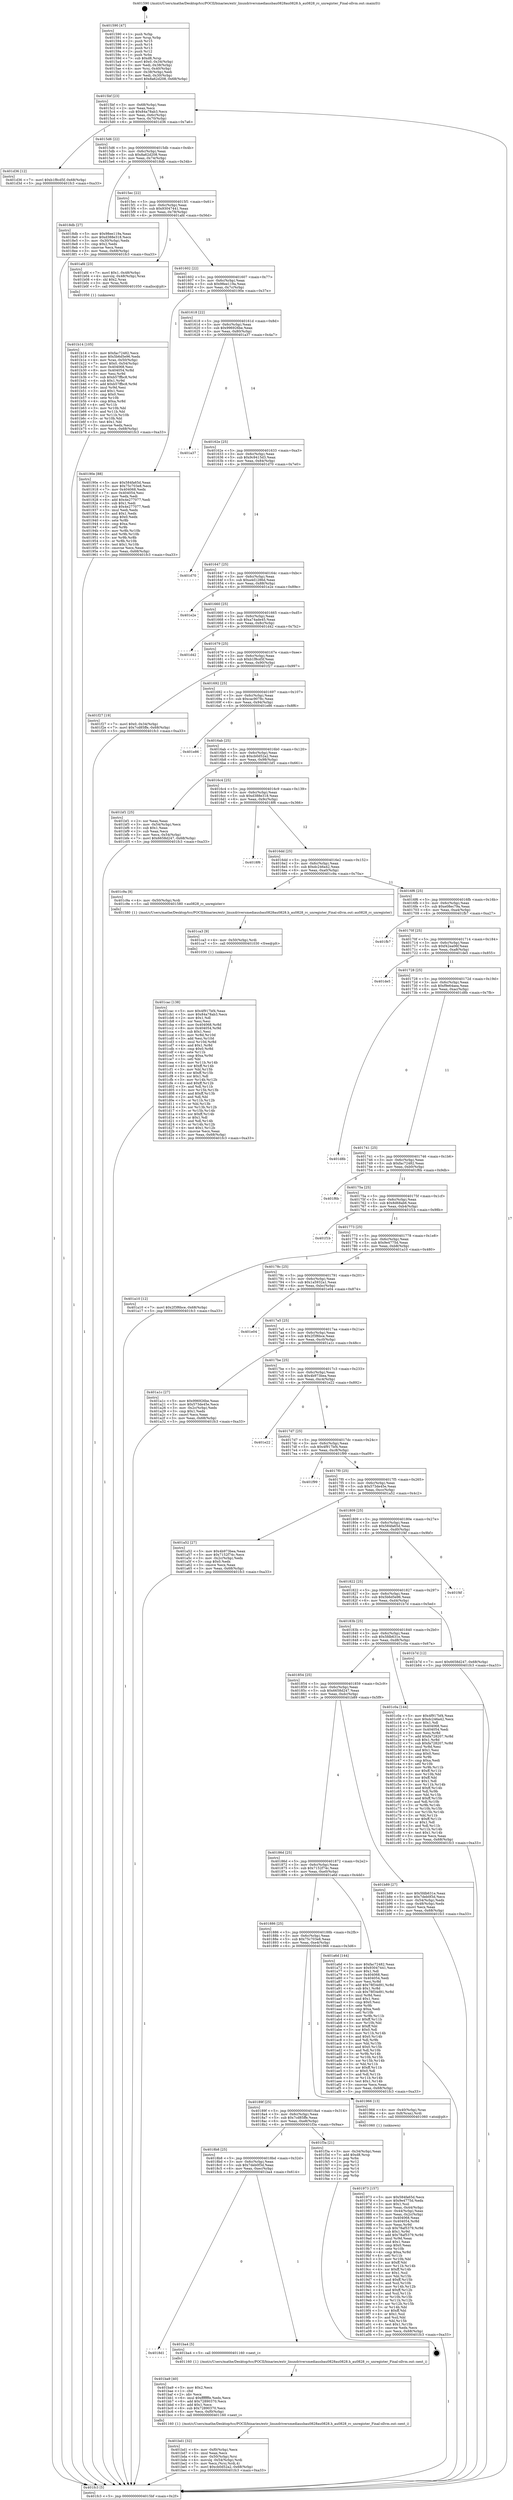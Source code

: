 digraph "0x401590" {
  label = "0x401590 (/mnt/c/Users/mathe/Desktop/tcc/POCII/binaries/extr_linuxdriversmediausbau0828au0828.h_au0828_rc_unregister_Final-ollvm.out::main(0))"
  labelloc = "t"
  node[shape=record]

  Entry [label="",width=0.3,height=0.3,shape=circle,fillcolor=black,style=filled]
  "0x4015bf" [label="{
     0x4015bf [23]\l
     | [instrs]\l
     &nbsp;&nbsp;0x4015bf \<+3\>: mov -0x68(%rbp),%eax\l
     &nbsp;&nbsp;0x4015c2 \<+2\>: mov %eax,%ecx\l
     &nbsp;&nbsp;0x4015c4 \<+6\>: sub $0x84a78ab3,%ecx\l
     &nbsp;&nbsp;0x4015ca \<+3\>: mov %eax,-0x6c(%rbp)\l
     &nbsp;&nbsp;0x4015cd \<+3\>: mov %ecx,-0x70(%rbp)\l
     &nbsp;&nbsp;0x4015d0 \<+6\>: je 0000000000401d36 \<main+0x7a6\>\l
  }"]
  "0x401d36" [label="{
     0x401d36 [12]\l
     | [instrs]\l
     &nbsp;&nbsp;0x401d36 \<+7\>: movl $0xb1f8cd5f,-0x68(%rbp)\l
     &nbsp;&nbsp;0x401d3d \<+5\>: jmp 0000000000401fc3 \<main+0xa33\>\l
  }"]
  "0x4015d6" [label="{
     0x4015d6 [22]\l
     | [instrs]\l
     &nbsp;&nbsp;0x4015d6 \<+5\>: jmp 00000000004015db \<main+0x4b\>\l
     &nbsp;&nbsp;0x4015db \<+3\>: mov -0x6c(%rbp),%eax\l
     &nbsp;&nbsp;0x4015de \<+5\>: sub $0x8a62d208,%eax\l
     &nbsp;&nbsp;0x4015e3 \<+3\>: mov %eax,-0x74(%rbp)\l
     &nbsp;&nbsp;0x4015e6 \<+6\>: je 00000000004018db \<main+0x34b\>\l
  }"]
  Exit [label="",width=0.3,height=0.3,shape=circle,fillcolor=black,style=filled,peripheries=2]
  "0x4018db" [label="{
     0x4018db [27]\l
     | [instrs]\l
     &nbsp;&nbsp;0x4018db \<+5\>: mov $0x98ee119a,%eax\l
     &nbsp;&nbsp;0x4018e0 \<+5\>: mov $0xd388e318,%ecx\l
     &nbsp;&nbsp;0x4018e5 \<+3\>: mov -0x30(%rbp),%edx\l
     &nbsp;&nbsp;0x4018e8 \<+3\>: cmp $0x2,%edx\l
     &nbsp;&nbsp;0x4018eb \<+3\>: cmovne %ecx,%eax\l
     &nbsp;&nbsp;0x4018ee \<+3\>: mov %eax,-0x68(%rbp)\l
     &nbsp;&nbsp;0x4018f1 \<+5\>: jmp 0000000000401fc3 \<main+0xa33\>\l
  }"]
  "0x4015ec" [label="{
     0x4015ec [22]\l
     | [instrs]\l
     &nbsp;&nbsp;0x4015ec \<+5\>: jmp 00000000004015f1 \<main+0x61\>\l
     &nbsp;&nbsp;0x4015f1 \<+3\>: mov -0x6c(%rbp),%eax\l
     &nbsp;&nbsp;0x4015f4 \<+5\>: sub $0x93047441,%eax\l
     &nbsp;&nbsp;0x4015f9 \<+3\>: mov %eax,-0x78(%rbp)\l
     &nbsp;&nbsp;0x4015fc \<+6\>: je 0000000000401afd \<main+0x56d\>\l
  }"]
  "0x401fc3" [label="{
     0x401fc3 [5]\l
     | [instrs]\l
     &nbsp;&nbsp;0x401fc3 \<+5\>: jmp 00000000004015bf \<main+0x2f\>\l
  }"]
  "0x401590" [label="{
     0x401590 [47]\l
     | [instrs]\l
     &nbsp;&nbsp;0x401590 \<+1\>: push %rbp\l
     &nbsp;&nbsp;0x401591 \<+3\>: mov %rsp,%rbp\l
     &nbsp;&nbsp;0x401594 \<+2\>: push %r15\l
     &nbsp;&nbsp;0x401596 \<+2\>: push %r14\l
     &nbsp;&nbsp;0x401598 \<+2\>: push %r13\l
     &nbsp;&nbsp;0x40159a \<+2\>: push %r12\l
     &nbsp;&nbsp;0x40159c \<+1\>: push %rbx\l
     &nbsp;&nbsp;0x40159d \<+7\>: sub $0xd8,%rsp\l
     &nbsp;&nbsp;0x4015a4 \<+7\>: movl $0x0,-0x34(%rbp)\l
     &nbsp;&nbsp;0x4015ab \<+3\>: mov %edi,-0x38(%rbp)\l
     &nbsp;&nbsp;0x4015ae \<+4\>: mov %rsi,-0x40(%rbp)\l
     &nbsp;&nbsp;0x4015b2 \<+3\>: mov -0x38(%rbp),%edi\l
     &nbsp;&nbsp;0x4015b5 \<+3\>: mov %edi,-0x30(%rbp)\l
     &nbsp;&nbsp;0x4015b8 \<+7\>: movl $0x8a62d208,-0x68(%rbp)\l
  }"]
  "0x401cac" [label="{
     0x401cac [138]\l
     | [instrs]\l
     &nbsp;&nbsp;0x401cac \<+5\>: mov $0x4f917bf4,%eax\l
     &nbsp;&nbsp;0x401cb1 \<+5\>: mov $0x84a78ab3,%ecx\l
     &nbsp;&nbsp;0x401cb6 \<+2\>: mov $0x1,%dl\l
     &nbsp;&nbsp;0x401cb8 \<+2\>: xor %esi,%esi\l
     &nbsp;&nbsp;0x401cba \<+8\>: mov 0x404068,%r8d\l
     &nbsp;&nbsp;0x401cc2 \<+8\>: mov 0x404054,%r9d\l
     &nbsp;&nbsp;0x401cca \<+3\>: sub $0x1,%esi\l
     &nbsp;&nbsp;0x401ccd \<+3\>: mov %r8d,%r10d\l
     &nbsp;&nbsp;0x401cd0 \<+3\>: add %esi,%r10d\l
     &nbsp;&nbsp;0x401cd3 \<+4\>: imul %r10d,%r8d\l
     &nbsp;&nbsp;0x401cd7 \<+4\>: and $0x1,%r8d\l
     &nbsp;&nbsp;0x401cdb \<+4\>: cmp $0x0,%r8d\l
     &nbsp;&nbsp;0x401cdf \<+4\>: sete %r11b\l
     &nbsp;&nbsp;0x401ce3 \<+4\>: cmp $0xa,%r9d\l
     &nbsp;&nbsp;0x401ce7 \<+3\>: setl %bl\l
     &nbsp;&nbsp;0x401cea \<+3\>: mov %r11b,%r14b\l
     &nbsp;&nbsp;0x401ced \<+4\>: xor $0xff,%r14b\l
     &nbsp;&nbsp;0x401cf1 \<+3\>: mov %bl,%r15b\l
     &nbsp;&nbsp;0x401cf4 \<+4\>: xor $0xff,%r15b\l
     &nbsp;&nbsp;0x401cf8 \<+3\>: xor $0x1,%dl\l
     &nbsp;&nbsp;0x401cfb \<+3\>: mov %r14b,%r12b\l
     &nbsp;&nbsp;0x401cfe \<+4\>: and $0xff,%r12b\l
     &nbsp;&nbsp;0x401d02 \<+3\>: and %dl,%r11b\l
     &nbsp;&nbsp;0x401d05 \<+3\>: mov %r15b,%r13b\l
     &nbsp;&nbsp;0x401d08 \<+4\>: and $0xff,%r13b\l
     &nbsp;&nbsp;0x401d0c \<+2\>: and %dl,%bl\l
     &nbsp;&nbsp;0x401d0e \<+3\>: or %r11b,%r12b\l
     &nbsp;&nbsp;0x401d11 \<+3\>: or %bl,%r13b\l
     &nbsp;&nbsp;0x401d14 \<+3\>: xor %r13b,%r12b\l
     &nbsp;&nbsp;0x401d17 \<+3\>: or %r15b,%r14b\l
     &nbsp;&nbsp;0x401d1a \<+4\>: xor $0xff,%r14b\l
     &nbsp;&nbsp;0x401d1e \<+3\>: or $0x1,%dl\l
     &nbsp;&nbsp;0x401d21 \<+3\>: and %dl,%r14b\l
     &nbsp;&nbsp;0x401d24 \<+3\>: or %r14b,%r12b\l
     &nbsp;&nbsp;0x401d27 \<+4\>: test $0x1,%r12b\l
     &nbsp;&nbsp;0x401d2b \<+3\>: cmovne %ecx,%eax\l
     &nbsp;&nbsp;0x401d2e \<+3\>: mov %eax,-0x68(%rbp)\l
     &nbsp;&nbsp;0x401d31 \<+5\>: jmp 0000000000401fc3 \<main+0xa33\>\l
  }"]
  "0x401afd" [label="{
     0x401afd [23]\l
     | [instrs]\l
     &nbsp;&nbsp;0x401afd \<+7\>: movl $0x1,-0x48(%rbp)\l
     &nbsp;&nbsp;0x401b04 \<+4\>: movslq -0x48(%rbp),%rax\l
     &nbsp;&nbsp;0x401b08 \<+4\>: shl $0x2,%rax\l
     &nbsp;&nbsp;0x401b0c \<+3\>: mov %rax,%rdi\l
     &nbsp;&nbsp;0x401b0f \<+5\>: call 0000000000401050 \<malloc@plt\>\l
     | [calls]\l
     &nbsp;&nbsp;0x401050 \{1\} (unknown)\l
  }"]
  "0x401602" [label="{
     0x401602 [22]\l
     | [instrs]\l
     &nbsp;&nbsp;0x401602 \<+5\>: jmp 0000000000401607 \<main+0x77\>\l
     &nbsp;&nbsp;0x401607 \<+3\>: mov -0x6c(%rbp),%eax\l
     &nbsp;&nbsp;0x40160a \<+5\>: sub $0x98ee119a,%eax\l
     &nbsp;&nbsp;0x40160f \<+3\>: mov %eax,-0x7c(%rbp)\l
     &nbsp;&nbsp;0x401612 \<+6\>: je 000000000040190e \<main+0x37e\>\l
  }"]
  "0x401ca3" [label="{
     0x401ca3 [9]\l
     | [instrs]\l
     &nbsp;&nbsp;0x401ca3 \<+4\>: mov -0x50(%rbp),%rdi\l
     &nbsp;&nbsp;0x401ca7 \<+5\>: call 0000000000401030 \<free@plt\>\l
     | [calls]\l
     &nbsp;&nbsp;0x401030 \{1\} (unknown)\l
  }"]
  "0x40190e" [label="{
     0x40190e [88]\l
     | [instrs]\l
     &nbsp;&nbsp;0x40190e \<+5\>: mov $0x584fa65d,%eax\l
     &nbsp;&nbsp;0x401913 \<+5\>: mov $0x75c703e8,%ecx\l
     &nbsp;&nbsp;0x401918 \<+7\>: mov 0x404068,%edx\l
     &nbsp;&nbsp;0x40191f \<+7\>: mov 0x404054,%esi\l
     &nbsp;&nbsp;0x401926 \<+2\>: mov %edx,%edi\l
     &nbsp;&nbsp;0x401928 \<+6\>: add $0x4e277077,%edi\l
     &nbsp;&nbsp;0x40192e \<+3\>: sub $0x1,%edi\l
     &nbsp;&nbsp;0x401931 \<+6\>: sub $0x4e277077,%edi\l
     &nbsp;&nbsp;0x401937 \<+3\>: imul %edi,%edx\l
     &nbsp;&nbsp;0x40193a \<+3\>: and $0x1,%edx\l
     &nbsp;&nbsp;0x40193d \<+3\>: cmp $0x0,%edx\l
     &nbsp;&nbsp;0x401940 \<+4\>: sete %r8b\l
     &nbsp;&nbsp;0x401944 \<+3\>: cmp $0xa,%esi\l
     &nbsp;&nbsp;0x401947 \<+4\>: setl %r9b\l
     &nbsp;&nbsp;0x40194b \<+3\>: mov %r8b,%r10b\l
     &nbsp;&nbsp;0x40194e \<+3\>: and %r9b,%r10b\l
     &nbsp;&nbsp;0x401951 \<+3\>: xor %r9b,%r8b\l
     &nbsp;&nbsp;0x401954 \<+3\>: or %r8b,%r10b\l
     &nbsp;&nbsp;0x401957 \<+4\>: test $0x1,%r10b\l
     &nbsp;&nbsp;0x40195b \<+3\>: cmovne %ecx,%eax\l
     &nbsp;&nbsp;0x40195e \<+3\>: mov %eax,-0x68(%rbp)\l
     &nbsp;&nbsp;0x401961 \<+5\>: jmp 0000000000401fc3 \<main+0xa33\>\l
  }"]
  "0x401618" [label="{
     0x401618 [22]\l
     | [instrs]\l
     &nbsp;&nbsp;0x401618 \<+5\>: jmp 000000000040161d \<main+0x8d\>\l
     &nbsp;&nbsp;0x40161d \<+3\>: mov -0x6c(%rbp),%eax\l
     &nbsp;&nbsp;0x401620 \<+5\>: sub $0x996926be,%eax\l
     &nbsp;&nbsp;0x401625 \<+3\>: mov %eax,-0x80(%rbp)\l
     &nbsp;&nbsp;0x401628 \<+6\>: je 0000000000401a37 \<main+0x4a7\>\l
  }"]
  "0x401bd1" [label="{
     0x401bd1 [32]\l
     | [instrs]\l
     &nbsp;&nbsp;0x401bd1 \<+6\>: mov -0xf0(%rbp),%ecx\l
     &nbsp;&nbsp;0x401bd7 \<+3\>: imul %eax,%ecx\l
     &nbsp;&nbsp;0x401bda \<+4\>: mov -0x50(%rbp),%rsi\l
     &nbsp;&nbsp;0x401bde \<+4\>: movslq -0x54(%rbp),%rdi\l
     &nbsp;&nbsp;0x401be2 \<+3\>: mov %ecx,(%rsi,%rdi,4)\l
     &nbsp;&nbsp;0x401be5 \<+7\>: movl $0xcb0d52a2,-0x68(%rbp)\l
     &nbsp;&nbsp;0x401bec \<+5\>: jmp 0000000000401fc3 \<main+0xa33\>\l
  }"]
  "0x401a37" [label="{
     0x401a37\l
  }", style=dashed]
  "0x40162e" [label="{
     0x40162e [25]\l
     | [instrs]\l
     &nbsp;&nbsp;0x40162e \<+5\>: jmp 0000000000401633 \<main+0xa3\>\l
     &nbsp;&nbsp;0x401633 \<+3\>: mov -0x6c(%rbp),%eax\l
     &nbsp;&nbsp;0x401636 \<+5\>: sub $0x9c9415d3,%eax\l
     &nbsp;&nbsp;0x40163b \<+6\>: mov %eax,-0x84(%rbp)\l
     &nbsp;&nbsp;0x401641 \<+6\>: je 0000000000401d70 \<main+0x7e0\>\l
  }"]
  "0x401ba9" [label="{
     0x401ba9 [40]\l
     | [instrs]\l
     &nbsp;&nbsp;0x401ba9 \<+5\>: mov $0x2,%ecx\l
     &nbsp;&nbsp;0x401bae \<+1\>: cltd\l
     &nbsp;&nbsp;0x401baf \<+2\>: idiv %ecx\l
     &nbsp;&nbsp;0x401bb1 \<+6\>: imul $0xfffffffe,%edx,%ecx\l
     &nbsp;&nbsp;0x401bb7 \<+6\>: add $0x72890370,%ecx\l
     &nbsp;&nbsp;0x401bbd \<+3\>: add $0x1,%ecx\l
     &nbsp;&nbsp;0x401bc0 \<+6\>: sub $0x72890370,%ecx\l
     &nbsp;&nbsp;0x401bc6 \<+6\>: mov %ecx,-0xf0(%rbp)\l
     &nbsp;&nbsp;0x401bcc \<+5\>: call 0000000000401160 \<next_i\>\l
     | [calls]\l
     &nbsp;&nbsp;0x401160 \{1\} (/mnt/c/Users/mathe/Desktop/tcc/POCII/binaries/extr_linuxdriversmediausbau0828au0828.h_au0828_rc_unregister_Final-ollvm.out::next_i)\l
  }"]
  "0x401d70" [label="{
     0x401d70\l
  }", style=dashed]
  "0x401647" [label="{
     0x401647 [25]\l
     | [instrs]\l
     &nbsp;&nbsp;0x401647 \<+5\>: jmp 000000000040164c \<main+0xbc\>\l
     &nbsp;&nbsp;0x40164c \<+3\>: mov -0x6c(%rbp),%eax\l
     &nbsp;&nbsp;0x40164f \<+5\>: sub $0xa4d1286d,%eax\l
     &nbsp;&nbsp;0x401654 \<+6\>: mov %eax,-0x88(%rbp)\l
     &nbsp;&nbsp;0x40165a \<+6\>: je 0000000000401e2e \<main+0x89e\>\l
  }"]
  "0x4018d1" [label="{
     0x4018d1\l
  }", style=dashed]
  "0x401e2e" [label="{
     0x401e2e\l
  }", style=dashed]
  "0x401660" [label="{
     0x401660 [25]\l
     | [instrs]\l
     &nbsp;&nbsp;0x401660 \<+5\>: jmp 0000000000401665 \<main+0xd5\>\l
     &nbsp;&nbsp;0x401665 \<+3\>: mov -0x6c(%rbp),%eax\l
     &nbsp;&nbsp;0x401668 \<+5\>: sub $0xa74ade45,%eax\l
     &nbsp;&nbsp;0x40166d \<+6\>: mov %eax,-0x8c(%rbp)\l
     &nbsp;&nbsp;0x401673 \<+6\>: je 0000000000401d42 \<main+0x7b2\>\l
  }"]
  "0x401ba4" [label="{
     0x401ba4 [5]\l
     | [instrs]\l
     &nbsp;&nbsp;0x401ba4 \<+5\>: call 0000000000401160 \<next_i\>\l
     | [calls]\l
     &nbsp;&nbsp;0x401160 \{1\} (/mnt/c/Users/mathe/Desktop/tcc/POCII/binaries/extr_linuxdriversmediausbau0828au0828.h_au0828_rc_unregister_Final-ollvm.out::next_i)\l
  }"]
  "0x401d42" [label="{
     0x401d42\l
  }", style=dashed]
  "0x401679" [label="{
     0x401679 [25]\l
     | [instrs]\l
     &nbsp;&nbsp;0x401679 \<+5\>: jmp 000000000040167e \<main+0xee\>\l
     &nbsp;&nbsp;0x40167e \<+3\>: mov -0x6c(%rbp),%eax\l
     &nbsp;&nbsp;0x401681 \<+5\>: sub $0xb1f8cd5f,%eax\l
     &nbsp;&nbsp;0x401686 \<+6\>: mov %eax,-0x90(%rbp)\l
     &nbsp;&nbsp;0x40168c \<+6\>: je 0000000000401f27 \<main+0x997\>\l
  }"]
  "0x4018b8" [label="{
     0x4018b8 [25]\l
     | [instrs]\l
     &nbsp;&nbsp;0x4018b8 \<+5\>: jmp 00000000004018bd \<main+0x32d\>\l
     &nbsp;&nbsp;0x4018bd \<+3\>: mov -0x6c(%rbp),%eax\l
     &nbsp;&nbsp;0x4018c0 \<+5\>: sub $0x7deb0f3d,%eax\l
     &nbsp;&nbsp;0x4018c5 \<+6\>: mov %eax,-0xec(%rbp)\l
     &nbsp;&nbsp;0x4018cb \<+6\>: je 0000000000401ba4 \<main+0x614\>\l
  }"]
  "0x401f27" [label="{
     0x401f27 [19]\l
     | [instrs]\l
     &nbsp;&nbsp;0x401f27 \<+7\>: movl $0x0,-0x34(%rbp)\l
     &nbsp;&nbsp;0x401f2e \<+7\>: movl $0x7cd85ffe,-0x68(%rbp)\l
     &nbsp;&nbsp;0x401f35 \<+5\>: jmp 0000000000401fc3 \<main+0xa33\>\l
  }"]
  "0x401692" [label="{
     0x401692 [25]\l
     | [instrs]\l
     &nbsp;&nbsp;0x401692 \<+5\>: jmp 0000000000401697 \<main+0x107\>\l
     &nbsp;&nbsp;0x401697 \<+3\>: mov -0x6c(%rbp),%eax\l
     &nbsp;&nbsp;0x40169a \<+5\>: sub $0xcac9078c,%eax\l
     &nbsp;&nbsp;0x40169f \<+6\>: mov %eax,-0x94(%rbp)\l
     &nbsp;&nbsp;0x4016a5 \<+6\>: je 0000000000401e86 \<main+0x8f6\>\l
  }"]
  "0x401f3a" [label="{
     0x401f3a [21]\l
     | [instrs]\l
     &nbsp;&nbsp;0x401f3a \<+3\>: mov -0x34(%rbp),%eax\l
     &nbsp;&nbsp;0x401f3d \<+7\>: add $0xd8,%rsp\l
     &nbsp;&nbsp;0x401f44 \<+1\>: pop %rbx\l
     &nbsp;&nbsp;0x401f45 \<+2\>: pop %r12\l
     &nbsp;&nbsp;0x401f47 \<+2\>: pop %r13\l
     &nbsp;&nbsp;0x401f49 \<+2\>: pop %r14\l
     &nbsp;&nbsp;0x401f4b \<+2\>: pop %r15\l
     &nbsp;&nbsp;0x401f4d \<+1\>: pop %rbp\l
     &nbsp;&nbsp;0x401f4e \<+1\>: ret\l
  }"]
  "0x401e86" [label="{
     0x401e86\l
  }", style=dashed]
  "0x4016ab" [label="{
     0x4016ab [25]\l
     | [instrs]\l
     &nbsp;&nbsp;0x4016ab \<+5\>: jmp 00000000004016b0 \<main+0x120\>\l
     &nbsp;&nbsp;0x4016b0 \<+3\>: mov -0x6c(%rbp),%eax\l
     &nbsp;&nbsp;0x4016b3 \<+5\>: sub $0xcb0d52a2,%eax\l
     &nbsp;&nbsp;0x4016b8 \<+6\>: mov %eax,-0x98(%rbp)\l
     &nbsp;&nbsp;0x4016be \<+6\>: je 0000000000401bf1 \<main+0x661\>\l
  }"]
  "0x401b14" [label="{
     0x401b14 [105]\l
     | [instrs]\l
     &nbsp;&nbsp;0x401b14 \<+5\>: mov $0xfac72482,%ecx\l
     &nbsp;&nbsp;0x401b19 \<+5\>: mov $0x5b6d5e96,%edx\l
     &nbsp;&nbsp;0x401b1e \<+4\>: mov %rax,-0x50(%rbp)\l
     &nbsp;&nbsp;0x401b22 \<+7\>: movl $0x0,-0x54(%rbp)\l
     &nbsp;&nbsp;0x401b29 \<+7\>: mov 0x404068,%esi\l
     &nbsp;&nbsp;0x401b30 \<+8\>: mov 0x404054,%r8d\l
     &nbsp;&nbsp;0x401b38 \<+3\>: mov %esi,%r9d\l
     &nbsp;&nbsp;0x401b3b \<+7\>: sub $0xb57ffbc8,%r9d\l
     &nbsp;&nbsp;0x401b42 \<+4\>: sub $0x1,%r9d\l
     &nbsp;&nbsp;0x401b46 \<+7\>: add $0xb57ffbc8,%r9d\l
     &nbsp;&nbsp;0x401b4d \<+4\>: imul %r9d,%esi\l
     &nbsp;&nbsp;0x401b51 \<+3\>: and $0x1,%esi\l
     &nbsp;&nbsp;0x401b54 \<+3\>: cmp $0x0,%esi\l
     &nbsp;&nbsp;0x401b57 \<+4\>: sete %r10b\l
     &nbsp;&nbsp;0x401b5b \<+4\>: cmp $0xa,%r8d\l
     &nbsp;&nbsp;0x401b5f \<+4\>: setl %r11b\l
     &nbsp;&nbsp;0x401b63 \<+3\>: mov %r10b,%bl\l
     &nbsp;&nbsp;0x401b66 \<+3\>: and %r11b,%bl\l
     &nbsp;&nbsp;0x401b69 \<+3\>: xor %r11b,%r10b\l
     &nbsp;&nbsp;0x401b6c \<+3\>: or %r10b,%bl\l
     &nbsp;&nbsp;0x401b6f \<+3\>: test $0x1,%bl\l
     &nbsp;&nbsp;0x401b72 \<+3\>: cmovne %edx,%ecx\l
     &nbsp;&nbsp;0x401b75 \<+3\>: mov %ecx,-0x68(%rbp)\l
     &nbsp;&nbsp;0x401b78 \<+5\>: jmp 0000000000401fc3 \<main+0xa33\>\l
  }"]
  "0x401bf1" [label="{
     0x401bf1 [25]\l
     | [instrs]\l
     &nbsp;&nbsp;0x401bf1 \<+2\>: xor %eax,%eax\l
     &nbsp;&nbsp;0x401bf3 \<+3\>: mov -0x54(%rbp),%ecx\l
     &nbsp;&nbsp;0x401bf6 \<+3\>: sub $0x1,%eax\l
     &nbsp;&nbsp;0x401bf9 \<+2\>: sub %eax,%ecx\l
     &nbsp;&nbsp;0x401bfb \<+3\>: mov %ecx,-0x54(%rbp)\l
     &nbsp;&nbsp;0x401bfe \<+7\>: movl $0x6658d247,-0x68(%rbp)\l
     &nbsp;&nbsp;0x401c05 \<+5\>: jmp 0000000000401fc3 \<main+0xa33\>\l
  }"]
  "0x4016c4" [label="{
     0x4016c4 [25]\l
     | [instrs]\l
     &nbsp;&nbsp;0x4016c4 \<+5\>: jmp 00000000004016c9 \<main+0x139\>\l
     &nbsp;&nbsp;0x4016c9 \<+3\>: mov -0x6c(%rbp),%eax\l
     &nbsp;&nbsp;0x4016cc \<+5\>: sub $0xd388e318,%eax\l
     &nbsp;&nbsp;0x4016d1 \<+6\>: mov %eax,-0x9c(%rbp)\l
     &nbsp;&nbsp;0x4016d7 \<+6\>: je 00000000004018f6 \<main+0x366\>\l
  }"]
  "0x401973" [label="{
     0x401973 [157]\l
     | [instrs]\l
     &nbsp;&nbsp;0x401973 \<+5\>: mov $0x584fa65d,%ecx\l
     &nbsp;&nbsp;0x401978 \<+5\>: mov $0x9e4775d,%edx\l
     &nbsp;&nbsp;0x40197d \<+3\>: mov $0x1,%sil\l
     &nbsp;&nbsp;0x401980 \<+3\>: mov %eax,-0x44(%rbp)\l
     &nbsp;&nbsp;0x401983 \<+3\>: mov -0x44(%rbp),%eax\l
     &nbsp;&nbsp;0x401986 \<+3\>: mov %eax,-0x2c(%rbp)\l
     &nbsp;&nbsp;0x401989 \<+7\>: mov 0x404068,%eax\l
     &nbsp;&nbsp;0x401990 \<+8\>: mov 0x404054,%r8d\l
     &nbsp;&nbsp;0x401998 \<+3\>: mov %eax,%r9d\l
     &nbsp;&nbsp;0x40199b \<+7\>: sub $0x78af5379,%r9d\l
     &nbsp;&nbsp;0x4019a2 \<+4\>: sub $0x1,%r9d\l
     &nbsp;&nbsp;0x4019a6 \<+7\>: add $0x78af5379,%r9d\l
     &nbsp;&nbsp;0x4019ad \<+4\>: imul %r9d,%eax\l
     &nbsp;&nbsp;0x4019b1 \<+3\>: and $0x1,%eax\l
     &nbsp;&nbsp;0x4019b4 \<+3\>: cmp $0x0,%eax\l
     &nbsp;&nbsp;0x4019b7 \<+4\>: sete %r10b\l
     &nbsp;&nbsp;0x4019bb \<+4\>: cmp $0xa,%r8d\l
     &nbsp;&nbsp;0x4019bf \<+4\>: setl %r11b\l
     &nbsp;&nbsp;0x4019c3 \<+3\>: mov %r10b,%bl\l
     &nbsp;&nbsp;0x4019c6 \<+3\>: xor $0xff,%bl\l
     &nbsp;&nbsp;0x4019c9 \<+3\>: mov %r11b,%r14b\l
     &nbsp;&nbsp;0x4019cc \<+4\>: xor $0xff,%r14b\l
     &nbsp;&nbsp;0x4019d0 \<+4\>: xor $0x1,%sil\l
     &nbsp;&nbsp;0x4019d4 \<+3\>: mov %bl,%r15b\l
     &nbsp;&nbsp;0x4019d7 \<+4\>: and $0xff,%r15b\l
     &nbsp;&nbsp;0x4019db \<+3\>: and %sil,%r10b\l
     &nbsp;&nbsp;0x4019de \<+3\>: mov %r14b,%r12b\l
     &nbsp;&nbsp;0x4019e1 \<+4\>: and $0xff,%r12b\l
     &nbsp;&nbsp;0x4019e5 \<+3\>: and %sil,%r11b\l
     &nbsp;&nbsp;0x4019e8 \<+3\>: or %r10b,%r15b\l
     &nbsp;&nbsp;0x4019eb \<+3\>: or %r11b,%r12b\l
     &nbsp;&nbsp;0x4019ee \<+3\>: xor %r12b,%r15b\l
     &nbsp;&nbsp;0x4019f1 \<+3\>: or %r14b,%bl\l
     &nbsp;&nbsp;0x4019f4 \<+3\>: xor $0xff,%bl\l
     &nbsp;&nbsp;0x4019f7 \<+4\>: or $0x1,%sil\l
     &nbsp;&nbsp;0x4019fb \<+3\>: and %sil,%bl\l
     &nbsp;&nbsp;0x4019fe \<+3\>: or %bl,%r15b\l
     &nbsp;&nbsp;0x401a01 \<+4\>: test $0x1,%r15b\l
     &nbsp;&nbsp;0x401a05 \<+3\>: cmovne %edx,%ecx\l
     &nbsp;&nbsp;0x401a08 \<+3\>: mov %ecx,-0x68(%rbp)\l
     &nbsp;&nbsp;0x401a0b \<+5\>: jmp 0000000000401fc3 \<main+0xa33\>\l
  }"]
  "0x4018f6" [label="{
     0x4018f6\l
  }", style=dashed]
  "0x4016dd" [label="{
     0x4016dd [25]\l
     | [instrs]\l
     &nbsp;&nbsp;0x4016dd \<+5\>: jmp 00000000004016e2 \<main+0x152\>\l
     &nbsp;&nbsp;0x4016e2 \<+3\>: mov -0x6c(%rbp),%eax\l
     &nbsp;&nbsp;0x4016e5 \<+5\>: sub $0xdc246a42,%eax\l
     &nbsp;&nbsp;0x4016ea \<+6\>: mov %eax,-0xa0(%rbp)\l
     &nbsp;&nbsp;0x4016f0 \<+6\>: je 0000000000401c9a \<main+0x70a\>\l
  }"]
  "0x40189f" [label="{
     0x40189f [25]\l
     | [instrs]\l
     &nbsp;&nbsp;0x40189f \<+5\>: jmp 00000000004018a4 \<main+0x314\>\l
     &nbsp;&nbsp;0x4018a4 \<+3\>: mov -0x6c(%rbp),%eax\l
     &nbsp;&nbsp;0x4018a7 \<+5\>: sub $0x7cd85ffe,%eax\l
     &nbsp;&nbsp;0x4018ac \<+6\>: mov %eax,-0xe8(%rbp)\l
     &nbsp;&nbsp;0x4018b2 \<+6\>: je 0000000000401f3a \<main+0x9aa\>\l
  }"]
  "0x401c9a" [label="{
     0x401c9a [9]\l
     | [instrs]\l
     &nbsp;&nbsp;0x401c9a \<+4\>: mov -0x50(%rbp),%rdi\l
     &nbsp;&nbsp;0x401c9e \<+5\>: call 0000000000401580 \<au0828_rc_unregister\>\l
     | [calls]\l
     &nbsp;&nbsp;0x401580 \{1\} (/mnt/c/Users/mathe/Desktop/tcc/POCII/binaries/extr_linuxdriversmediausbau0828au0828.h_au0828_rc_unregister_Final-ollvm.out::au0828_rc_unregister)\l
  }"]
  "0x4016f6" [label="{
     0x4016f6 [25]\l
     | [instrs]\l
     &nbsp;&nbsp;0x4016f6 \<+5\>: jmp 00000000004016fb \<main+0x16b\>\l
     &nbsp;&nbsp;0x4016fb \<+3\>: mov -0x6c(%rbp),%eax\l
     &nbsp;&nbsp;0x4016fe \<+5\>: sub $0xe08ec79a,%eax\l
     &nbsp;&nbsp;0x401703 \<+6\>: mov %eax,-0xa4(%rbp)\l
     &nbsp;&nbsp;0x401709 \<+6\>: je 0000000000401fb7 \<main+0xa27\>\l
  }"]
  "0x401966" [label="{
     0x401966 [13]\l
     | [instrs]\l
     &nbsp;&nbsp;0x401966 \<+4\>: mov -0x40(%rbp),%rax\l
     &nbsp;&nbsp;0x40196a \<+4\>: mov 0x8(%rax),%rdi\l
     &nbsp;&nbsp;0x40196e \<+5\>: call 0000000000401060 \<atoi@plt\>\l
     | [calls]\l
     &nbsp;&nbsp;0x401060 \{1\} (unknown)\l
  }"]
  "0x401fb7" [label="{
     0x401fb7\l
  }", style=dashed]
  "0x40170f" [label="{
     0x40170f [25]\l
     | [instrs]\l
     &nbsp;&nbsp;0x40170f \<+5\>: jmp 0000000000401714 \<main+0x184\>\l
     &nbsp;&nbsp;0x401714 \<+3\>: mov -0x6c(%rbp),%eax\l
     &nbsp;&nbsp;0x401717 \<+5\>: sub $0xf42ea06f,%eax\l
     &nbsp;&nbsp;0x40171c \<+6\>: mov %eax,-0xa8(%rbp)\l
     &nbsp;&nbsp;0x401722 \<+6\>: je 0000000000401de5 \<main+0x855\>\l
  }"]
  "0x401886" [label="{
     0x401886 [25]\l
     | [instrs]\l
     &nbsp;&nbsp;0x401886 \<+5\>: jmp 000000000040188b \<main+0x2fb\>\l
     &nbsp;&nbsp;0x40188b \<+3\>: mov -0x6c(%rbp),%eax\l
     &nbsp;&nbsp;0x40188e \<+5\>: sub $0x75c703e8,%eax\l
     &nbsp;&nbsp;0x401893 \<+6\>: mov %eax,-0xe4(%rbp)\l
     &nbsp;&nbsp;0x401899 \<+6\>: je 0000000000401966 \<main+0x3d6\>\l
  }"]
  "0x401de5" [label="{
     0x401de5\l
  }", style=dashed]
  "0x401728" [label="{
     0x401728 [25]\l
     | [instrs]\l
     &nbsp;&nbsp;0x401728 \<+5\>: jmp 000000000040172d \<main+0x19d\>\l
     &nbsp;&nbsp;0x40172d \<+3\>: mov -0x6c(%rbp),%eax\l
     &nbsp;&nbsp;0x401730 \<+5\>: sub $0xf9e64aea,%eax\l
     &nbsp;&nbsp;0x401735 \<+6\>: mov %eax,-0xac(%rbp)\l
     &nbsp;&nbsp;0x40173b \<+6\>: je 0000000000401d8b \<main+0x7fb\>\l
  }"]
  "0x401a6d" [label="{
     0x401a6d [144]\l
     | [instrs]\l
     &nbsp;&nbsp;0x401a6d \<+5\>: mov $0xfac72482,%eax\l
     &nbsp;&nbsp;0x401a72 \<+5\>: mov $0x93047441,%ecx\l
     &nbsp;&nbsp;0x401a77 \<+2\>: mov $0x1,%dl\l
     &nbsp;&nbsp;0x401a79 \<+7\>: mov 0x404068,%esi\l
     &nbsp;&nbsp;0x401a80 \<+7\>: mov 0x404054,%edi\l
     &nbsp;&nbsp;0x401a87 \<+3\>: mov %esi,%r8d\l
     &nbsp;&nbsp;0x401a8a \<+7\>: add $0x78f34d91,%r8d\l
     &nbsp;&nbsp;0x401a91 \<+4\>: sub $0x1,%r8d\l
     &nbsp;&nbsp;0x401a95 \<+7\>: sub $0x78f34d91,%r8d\l
     &nbsp;&nbsp;0x401a9c \<+4\>: imul %r8d,%esi\l
     &nbsp;&nbsp;0x401aa0 \<+3\>: and $0x1,%esi\l
     &nbsp;&nbsp;0x401aa3 \<+3\>: cmp $0x0,%esi\l
     &nbsp;&nbsp;0x401aa6 \<+4\>: sete %r9b\l
     &nbsp;&nbsp;0x401aaa \<+3\>: cmp $0xa,%edi\l
     &nbsp;&nbsp;0x401aad \<+4\>: setl %r10b\l
     &nbsp;&nbsp;0x401ab1 \<+3\>: mov %r9b,%r11b\l
     &nbsp;&nbsp;0x401ab4 \<+4\>: xor $0xff,%r11b\l
     &nbsp;&nbsp;0x401ab8 \<+3\>: mov %r10b,%bl\l
     &nbsp;&nbsp;0x401abb \<+3\>: xor $0xff,%bl\l
     &nbsp;&nbsp;0x401abe \<+3\>: xor $0x0,%dl\l
     &nbsp;&nbsp;0x401ac1 \<+3\>: mov %r11b,%r14b\l
     &nbsp;&nbsp;0x401ac4 \<+4\>: and $0x0,%r14b\l
     &nbsp;&nbsp;0x401ac8 \<+3\>: and %dl,%r9b\l
     &nbsp;&nbsp;0x401acb \<+3\>: mov %bl,%r15b\l
     &nbsp;&nbsp;0x401ace \<+4\>: and $0x0,%r15b\l
     &nbsp;&nbsp;0x401ad2 \<+3\>: and %dl,%r10b\l
     &nbsp;&nbsp;0x401ad5 \<+3\>: or %r9b,%r14b\l
     &nbsp;&nbsp;0x401ad8 \<+3\>: or %r10b,%r15b\l
     &nbsp;&nbsp;0x401adb \<+3\>: xor %r15b,%r14b\l
     &nbsp;&nbsp;0x401ade \<+3\>: or %bl,%r11b\l
     &nbsp;&nbsp;0x401ae1 \<+4\>: xor $0xff,%r11b\l
     &nbsp;&nbsp;0x401ae5 \<+3\>: or $0x0,%dl\l
     &nbsp;&nbsp;0x401ae8 \<+3\>: and %dl,%r11b\l
     &nbsp;&nbsp;0x401aeb \<+3\>: or %r11b,%r14b\l
     &nbsp;&nbsp;0x401aee \<+4\>: test $0x1,%r14b\l
     &nbsp;&nbsp;0x401af2 \<+3\>: cmovne %ecx,%eax\l
     &nbsp;&nbsp;0x401af5 \<+3\>: mov %eax,-0x68(%rbp)\l
     &nbsp;&nbsp;0x401af8 \<+5\>: jmp 0000000000401fc3 \<main+0xa33\>\l
  }"]
  "0x401d8b" [label="{
     0x401d8b\l
  }", style=dashed]
  "0x401741" [label="{
     0x401741 [25]\l
     | [instrs]\l
     &nbsp;&nbsp;0x401741 \<+5\>: jmp 0000000000401746 \<main+0x1b6\>\l
     &nbsp;&nbsp;0x401746 \<+3\>: mov -0x6c(%rbp),%eax\l
     &nbsp;&nbsp;0x401749 \<+5\>: sub $0xfac72482,%eax\l
     &nbsp;&nbsp;0x40174e \<+6\>: mov %eax,-0xb0(%rbp)\l
     &nbsp;&nbsp;0x401754 \<+6\>: je 0000000000401f6b \<main+0x9db\>\l
  }"]
  "0x40186d" [label="{
     0x40186d [25]\l
     | [instrs]\l
     &nbsp;&nbsp;0x40186d \<+5\>: jmp 0000000000401872 \<main+0x2e2\>\l
     &nbsp;&nbsp;0x401872 \<+3\>: mov -0x6c(%rbp),%eax\l
     &nbsp;&nbsp;0x401875 \<+5\>: sub $0x7152f74c,%eax\l
     &nbsp;&nbsp;0x40187a \<+6\>: mov %eax,-0xe0(%rbp)\l
     &nbsp;&nbsp;0x401880 \<+6\>: je 0000000000401a6d \<main+0x4dd\>\l
  }"]
  "0x401f6b" [label="{
     0x401f6b\l
  }", style=dashed]
  "0x40175a" [label="{
     0x40175a [25]\l
     | [instrs]\l
     &nbsp;&nbsp;0x40175a \<+5\>: jmp 000000000040175f \<main+0x1cf\>\l
     &nbsp;&nbsp;0x40175f \<+3\>: mov -0x6c(%rbp),%eax\l
     &nbsp;&nbsp;0x401762 \<+5\>: sub $0x8d68ab6,%eax\l
     &nbsp;&nbsp;0x401767 \<+6\>: mov %eax,-0xb4(%rbp)\l
     &nbsp;&nbsp;0x40176d \<+6\>: je 0000000000401f1b \<main+0x98b\>\l
  }"]
  "0x401b89" [label="{
     0x401b89 [27]\l
     | [instrs]\l
     &nbsp;&nbsp;0x401b89 \<+5\>: mov $0x5fdb631e,%eax\l
     &nbsp;&nbsp;0x401b8e \<+5\>: mov $0x7deb0f3d,%ecx\l
     &nbsp;&nbsp;0x401b93 \<+3\>: mov -0x54(%rbp),%edx\l
     &nbsp;&nbsp;0x401b96 \<+3\>: cmp -0x48(%rbp),%edx\l
     &nbsp;&nbsp;0x401b99 \<+3\>: cmovl %ecx,%eax\l
     &nbsp;&nbsp;0x401b9c \<+3\>: mov %eax,-0x68(%rbp)\l
     &nbsp;&nbsp;0x401b9f \<+5\>: jmp 0000000000401fc3 \<main+0xa33\>\l
  }"]
  "0x401f1b" [label="{
     0x401f1b\l
  }", style=dashed]
  "0x401773" [label="{
     0x401773 [25]\l
     | [instrs]\l
     &nbsp;&nbsp;0x401773 \<+5\>: jmp 0000000000401778 \<main+0x1e8\>\l
     &nbsp;&nbsp;0x401778 \<+3\>: mov -0x6c(%rbp),%eax\l
     &nbsp;&nbsp;0x40177b \<+5\>: sub $0x9e4775d,%eax\l
     &nbsp;&nbsp;0x401780 \<+6\>: mov %eax,-0xb8(%rbp)\l
     &nbsp;&nbsp;0x401786 \<+6\>: je 0000000000401a10 \<main+0x480\>\l
  }"]
  "0x401854" [label="{
     0x401854 [25]\l
     | [instrs]\l
     &nbsp;&nbsp;0x401854 \<+5\>: jmp 0000000000401859 \<main+0x2c9\>\l
     &nbsp;&nbsp;0x401859 \<+3\>: mov -0x6c(%rbp),%eax\l
     &nbsp;&nbsp;0x40185c \<+5\>: sub $0x6658d247,%eax\l
     &nbsp;&nbsp;0x401861 \<+6\>: mov %eax,-0xdc(%rbp)\l
     &nbsp;&nbsp;0x401867 \<+6\>: je 0000000000401b89 \<main+0x5f9\>\l
  }"]
  "0x401a10" [label="{
     0x401a10 [12]\l
     | [instrs]\l
     &nbsp;&nbsp;0x401a10 \<+7\>: movl $0x2f3f6bce,-0x68(%rbp)\l
     &nbsp;&nbsp;0x401a17 \<+5\>: jmp 0000000000401fc3 \<main+0xa33\>\l
  }"]
  "0x40178c" [label="{
     0x40178c [25]\l
     | [instrs]\l
     &nbsp;&nbsp;0x40178c \<+5\>: jmp 0000000000401791 \<main+0x201\>\l
     &nbsp;&nbsp;0x401791 \<+3\>: mov -0x6c(%rbp),%eax\l
     &nbsp;&nbsp;0x401794 \<+5\>: sub $0x1a5932a1,%eax\l
     &nbsp;&nbsp;0x401799 \<+6\>: mov %eax,-0xbc(%rbp)\l
     &nbsp;&nbsp;0x40179f \<+6\>: je 0000000000401e04 \<main+0x874\>\l
  }"]
  "0x401c0a" [label="{
     0x401c0a [144]\l
     | [instrs]\l
     &nbsp;&nbsp;0x401c0a \<+5\>: mov $0x4f917bf4,%eax\l
     &nbsp;&nbsp;0x401c0f \<+5\>: mov $0xdc246a42,%ecx\l
     &nbsp;&nbsp;0x401c14 \<+2\>: mov $0x1,%dl\l
     &nbsp;&nbsp;0x401c16 \<+7\>: mov 0x404068,%esi\l
     &nbsp;&nbsp;0x401c1d \<+7\>: mov 0x404054,%edi\l
     &nbsp;&nbsp;0x401c24 \<+3\>: mov %esi,%r8d\l
     &nbsp;&nbsp;0x401c27 \<+7\>: add $0xfa728207,%r8d\l
     &nbsp;&nbsp;0x401c2e \<+4\>: sub $0x1,%r8d\l
     &nbsp;&nbsp;0x401c32 \<+7\>: sub $0xfa728207,%r8d\l
     &nbsp;&nbsp;0x401c39 \<+4\>: imul %r8d,%esi\l
     &nbsp;&nbsp;0x401c3d \<+3\>: and $0x1,%esi\l
     &nbsp;&nbsp;0x401c40 \<+3\>: cmp $0x0,%esi\l
     &nbsp;&nbsp;0x401c43 \<+4\>: sete %r9b\l
     &nbsp;&nbsp;0x401c47 \<+3\>: cmp $0xa,%edi\l
     &nbsp;&nbsp;0x401c4a \<+4\>: setl %r10b\l
     &nbsp;&nbsp;0x401c4e \<+3\>: mov %r9b,%r11b\l
     &nbsp;&nbsp;0x401c51 \<+4\>: xor $0xff,%r11b\l
     &nbsp;&nbsp;0x401c55 \<+3\>: mov %r10b,%bl\l
     &nbsp;&nbsp;0x401c58 \<+3\>: xor $0xff,%bl\l
     &nbsp;&nbsp;0x401c5b \<+3\>: xor $0x1,%dl\l
     &nbsp;&nbsp;0x401c5e \<+3\>: mov %r11b,%r14b\l
     &nbsp;&nbsp;0x401c61 \<+4\>: and $0xff,%r14b\l
     &nbsp;&nbsp;0x401c65 \<+3\>: and %dl,%r9b\l
     &nbsp;&nbsp;0x401c68 \<+3\>: mov %bl,%r15b\l
     &nbsp;&nbsp;0x401c6b \<+4\>: and $0xff,%r15b\l
     &nbsp;&nbsp;0x401c6f \<+3\>: and %dl,%r10b\l
     &nbsp;&nbsp;0x401c72 \<+3\>: or %r9b,%r14b\l
     &nbsp;&nbsp;0x401c75 \<+3\>: or %r10b,%r15b\l
     &nbsp;&nbsp;0x401c78 \<+3\>: xor %r15b,%r14b\l
     &nbsp;&nbsp;0x401c7b \<+3\>: or %bl,%r11b\l
     &nbsp;&nbsp;0x401c7e \<+4\>: xor $0xff,%r11b\l
     &nbsp;&nbsp;0x401c82 \<+3\>: or $0x1,%dl\l
     &nbsp;&nbsp;0x401c85 \<+3\>: and %dl,%r11b\l
     &nbsp;&nbsp;0x401c88 \<+3\>: or %r11b,%r14b\l
     &nbsp;&nbsp;0x401c8b \<+4\>: test $0x1,%r14b\l
     &nbsp;&nbsp;0x401c8f \<+3\>: cmovne %ecx,%eax\l
     &nbsp;&nbsp;0x401c92 \<+3\>: mov %eax,-0x68(%rbp)\l
     &nbsp;&nbsp;0x401c95 \<+5\>: jmp 0000000000401fc3 \<main+0xa33\>\l
  }"]
  "0x401e04" [label="{
     0x401e04\l
  }", style=dashed]
  "0x4017a5" [label="{
     0x4017a5 [25]\l
     | [instrs]\l
     &nbsp;&nbsp;0x4017a5 \<+5\>: jmp 00000000004017aa \<main+0x21a\>\l
     &nbsp;&nbsp;0x4017aa \<+3\>: mov -0x6c(%rbp),%eax\l
     &nbsp;&nbsp;0x4017ad \<+5\>: sub $0x2f3f6bce,%eax\l
     &nbsp;&nbsp;0x4017b2 \<+6\>: mov %eax,-0xc0(%rbp)\l
     &nbsp;&nbsp;0x4017b8 \<+6\>: je 0000000000401a1c \<main+0x48c\>\l
  }"]
  "0x40183b" [label="{
     0x40183b [25]\l
     | [instrs]\l
     &nbsp;&nbsp;0x40183b \<+5\>: jmp 0000000000401840 \<main+0x2b0\>\l
     &nbsp;&nbsp;0x401840 \<+3\>: mov -0x6c(%rbp),%eax\l
     &nbsp;&nbsp;0x401843 \<+5\>: sub $0x5fdb631e,%eax\l
     &nbsp;&nbsp;0x401848 \<+6\>: mov %eax,-0xd8(%rbp)\l
     &nbsp;&nbsp;0x40184e \<+6\>: je 0000000000401c0a \<main+0x67a\>\l
  }"]
  "0x401a1c" [label="{
     0x401a1c [27]\l
     | [instrs]\l
     &nbsp;&nbsp;0x401a1c \<+5\>: mov $0x996926be,%eax\l
     &nbsp;&nbsp;0x401a21 \<+5\>: mov $0x573de45e,%ecx\l
     &nbsp;&nbsp;0x401a26 \<+3\>: mov -0x2c(%rbp),%edx\l
     &nbsp;&nbsp;0x401a29 \<+3\>: cmp $0x1,%edx\l
     &nbsp;&nbsp;0x401a2c \<+3\>: cmovl %ecx,%eax\l
     &nbsp;&nbsp;0x401a2f \<+3\>: mov %eax,-0x68(%rbp)\l
     &nbsp;&nbsp;0x401a32 \<+5\>: jmp 0000000000401fc3 \<main+0xa33\>\l
  }"]
  "0x4017be" [label="{
     0x4017be [25]\l
     | [instrs]\l
     &nbsp;&nbsp;0x4017be \<+5\>: jmp 00000000004017c3 \<main+0x233\>\l
     &nbsp;&nbsp;0x4017c3 \<+3\>: mov -0x6c(%rbp),%eax\l
     &nbsp;&nbsp;0x4017c6 \<+5\>: sub $0x4b973bea,%eax\l
     &nbsp;&nbsp;0x4017cb \<+6\>: mov %eax,-0xc4(%rbp)\l
     &nbsp;&nbsp;0x4017d1 \<+6\>: je 0000000000401e22 \<main+0x892\>\l
  }"]
  "0x401b7d" [label="{
     0x401b7d [12]\l
     | [instrs]\l
     &nbsp;&nbsp;0x401b7d \<+7\>: movl $0x6658d247,-0x68(%rbp)\l
     &nbsp;&nbsp;0x401b84 \<+5\>: jmp 0000000000401fc3 \<main+0xa33\>\l
  }"]
  "0x401e22" [label="{
     0x401e22\l
  }", style=dashed]
  "0x4017d7" [label="{
     0x4017d7 [25]\l
     | [instrs]\l
     &nbsp;&nbsp;0x4017d7 \<+5\>: jmp 00000000004017dc \<main+0x24c\>\l
     &nbsp;&nbsp;0x4017dc \<+3\>: mov -0x6c(%rbp),%eax\l
     &nbsp;&nbsp;0x4017df \<+5\>: sub $0x4f917bf4,%eax\l
     &nbsp;&nbsp;0x4017e4 \<+6\>: mov %eax,-0xc8(%rbp)\l
     &nbsp;&nbsp;0x4017ea \<+6\>: je 0000000000401f99 \<main+0xa09\>\l
  }"]
  "0x401822" [label="{
     0x401822 [25]\l
     | [instrs]\l
     &nbsp;&nbsp;0x401822 \<+5\>: jmp 0000000000401827 \<main+0x297\>\l
     &nbsp;&nbsp;0x401827 \<+3\>: mov -0x6c(%rbp),%eax\l
     &nbsp;&nbsp;0x40182a \<+5\>: sub $0x5b6d5e96,%eax\l
     &nbsp;&nbsp;0x40182f \<+6\>: mov %eax,-0xd4(%rbp)\l
     &nbsp;&nbsp;0x401835 \<+6\>: je 0000000000401b7d \<main+0x5ed\>\l
  }"]
  "0x401f99" [label="{
     0x401f99\l
  }", style=dashed]
  "0x4017f0" [label="{
     0x4017f0 [25]\l
     | [instrs]\l
     &nbsp;&nbsp;0x4017f0 \<+5\>: jmp 00000000004017f5 \<main+0x265\>\l
     &nbsp;&nbsp;0x4017f5 \<+3\>: mov -0x6c(%rbp),%eax\l
     &nbsp;&nbsp;0x4017f8 \<+5\>: sub $0x573de45e,%eax\l
     &nbsp;&nbsp;0x4017fd \<+6\>: mov %eax,-0xcc(%rbp)\l
     &nbsp;&nbsp;0x401803 \<+6\>: je 0000000000401a52 \<main+0x4c2\>\l
  }"]
  "0x401f4f" [label="{
     0x401f4f\l
  }", style=dashed]
  "0x401a52" [label="{
     0x401a52 [27]\l
     | [instrs]\l
     &nbsp;&nbsp;0x401a52 \<+5\>: mov $0x4b973bea,%eax\l
     &nbsp;&nbsp;0x401a57 \<+5\>: mov $0x7152f74c,%ecx\l
     &nbsp;&nbsp;0x401a5c \<+3\>: mov -0x2c(%rbp),%edx\l
     &nbsp;&nbsp;0x401a5f \<+3\>: cmp $0x0,%edx\l
     &nbsp;&nbsp;0x401a62 \<+3\>: cmove %ecx,%eax\l
     &nbsp;&nbsp;0x401a65 \<+3\>: mov %eax,-0x68(%rbp)\l
     &nbsp;&nbsp;0x401a68 \<+5\>: jmp 0000000000401fc3 \<main+0xa33\>\l
  }"]
  "0x401809" [label="{
     0x401809 [25]\l
     | [instrs]\l
     &nbsp;&nbsp;0x401809 \<+5\>: jmp 000000000040180e \<main+0x27e\>\l
     &nbsp;&nbsp;0x40180e \<+3\>: mov -0x6c(%rbp),%eax\l
     &nbsp;&nbsp;0x401811 \<+5\>: sub $0x584fa65d,%eax\l
     &nbsp;&nbsp;0x401816 \<+6\>: mov %eax,-0xd0(%rbp)\l
     &nbsp;&nbsp;0x40181c \<+6\>: je 0000000000401f4f \<main+0x9bf\>\l
  }"]
  Entry -> "0x401590" [label=" 1"]
  "0x4015bf" -> "0x401d36" [label=" 1"]
  "0x4015bf" -> "0x4015d6" [label=" 17"]
  "0x401f3a" -> Exit [label=" 1"]
  "0x4015d6" -> "0x4018db" [label=" 1"]
  "0x4015d6" -> "0x4015ec" [label=" 16"]
  "0x4018db" -> "0x401fc3" [label=" 1"]
  "0x401590" -> "0x4015bf" [label=" 1"]
  "0x401fc3" -> "0x4015bf" [label=" 17"]
  "0x401f27" -> "0x401fc3" [label=" 1"]
  "0x4015ec" -> "0x401afd" [label=" 1"]
  "0x4015ec" -> "0x401602" [label=" 15"]
  "0x401d36" -> "0x401fc3" [label=" 1"]
  "0x401602" -> "0x40190e" [label=" 1"]
  "0x401602" -> "0x401618" [label=" 14"]
  "0x40190e" -> "0x401fc3" [label=" 1"]
  "0x401cac" -> "0x401fc3" [label=" 1"]
  "0x401618" -> "0x401a37" [label=" 0"]
  "0x401618" -> "0x40162e" [label=" 14"]
  "0x401ca3" -> "0x401cac" [label=" 1"]
  "0x40162e" -> "0x401d70" [label=" 0"]
  "0x40162e" -> "0x401647" [label=" 14"]
  "0x401c9a" -> "0x401ca3" [label=" 1"]
  "0x401647" -> "0x401e2e" [label=" 0"]
  "0x401647" -> "0x401660" [label=" 14"]
  "0x401c0a" -> "0x401fc3" [label=" 1"]
  "0x401660" -> "0x401d42" [label=" 0"]
  "0x401660" -> "0x401679" [label=" 14"]
  "0x401bf1" -> "0x401fc3" [label=" 1"]
  "0x401679" -> "0x401f27" [label=" 1"]
  "0x401679" -> "0x401692" [label=" 13"]
  "0x401ba9" -> "0x401bd1" [label=" 1"]
  "0x401692" -> "0x401e86" [label=" 0"]
  "0x401692" -> "0x4016ab" [label=" 13"]
  "0x401ba4" -> "0x401ba9" [label=" 1"]
  "0x4016ab" -> "0x401bf1" [label=" 1"]
  "0x4016ab" -> "0x4016c4" [label=" 12"]
  "0x4018b8" -> "0x401ba4" [label=" 1"]
  "0x4016c4" -> "0x4018f6" [label=" 0"]
  "0x4016c4" -> "0x4016dd" [label=" 12"]
  "0x401bd1" -> "0x401fc3" [label=" 1"]
  "0x4016dd" -> "0x401c9a" [label=" 1"]
  "0x4016dd" -> "0x4016f6" [label=" 11"]
  "0x40189f" -> "0x4018b8" [label=" 1"]
  "0x4016f6" -> "0x401fb7" [label=" 0"]
  "0x4016f6" -> "0x40170f" [label=" 11"]
  "0x40189f" -> "0x401f3a" [label=" 1"]
  "0x40170f" -> "0x401de5" [label=" 0"]
  "0x40170f" -> "0x401728" [label=" 11"]
  "0x401b89" -> "0x401fc3" [label=" 2"]
  "0x401728" -> "0x401d8b" [label=" 0"]
  "0x401728" -> "0x401741" [label=" 11"]
  "0x401b7d" -> "0x401fc3" [label=" 1"]
  "0x401741" -> "0x401f6b" [label=" 0"]
  "0x401741" -> "0x40175a" [label=" 11"]
  "0x401afd" -> "0x401b14" [label=" 1"]
  "0x40175a" -> "0x401f1b" [label=" 0"]
  "0x40175a" -> "0x401773" [label=" 11"]
  "0x401a6d" -> "0x401fc3" [label=" 1"]
  "0x401773" -> "0x401a10" [label=" 1"]
  "0x401773" -> "0x40178c" [label=" 10"]
  "0x401a1c" -> "0x401fc3" [label=" 1"]
  "0x40178c" -> "0x401e04" [label=" 0"]
  "0x40178c" -> "0x4017a5" [label=" 10"]
  "0x401a10" -> "0x401fc3" [label=" 1"]
  "0x4017a5" -> "0x401a1c" [label=" 1"]
  "0x4017a5" -> "0x4017be" [label=" 9"]
  "0x401966" -> "0x401973" [label=" 1"]
  "0x4017be" -> "0x401e22" [label=" 0"]
  "0x4017be" -> "0x4017d7" [label=" 9"]
  "0x401886" -> "0x40189f" [label=" 2"]
  "0x4017d7" -> "0x401f99" [label=" 0"]
  "0x4017d7" -> "0x4017f0" [label=" 9"]
  "0x4018b8" -> "0x4018d1" [label=" 0"]
  "0x4017f0" -> "0x401a52" [label=" 1"]
  "0x4017f0" -> "0x401809" [label=" 8"]
  "0x40186d" -> "0x401886" [label=" 3"]
  "0x401809" -> "0x401f4f" [label=" 0"]
  "0x401809" -> "0x401822" [label=" 8"]
  "0x401886" -> "0x401966" [label=" 1"]
  "0x401822" -> "0x401b7d" [label=" 1"]
  "0x401822" -> "0x40183b" [label=" 7"]
  "0x401973" -> "0x401fc3" [label=" 1"]
  "0x40183b" -> "0x401c0a" [label=" 1"]
  "0x40183b" -> "0x401854" [label=" 6"]
  "0x401a52" -> "0x401fc3" [label=" 1"]
  "0x401854" -> "0x401b89" [label=" 2"]
  "0x401854" -> "0x40186d" [label=" 4"]
  "0x401b14" -> "0x401fc3" [label=" 1"]
  "0x40186d" -> "0x401a6d" [label=" 1"]
}

